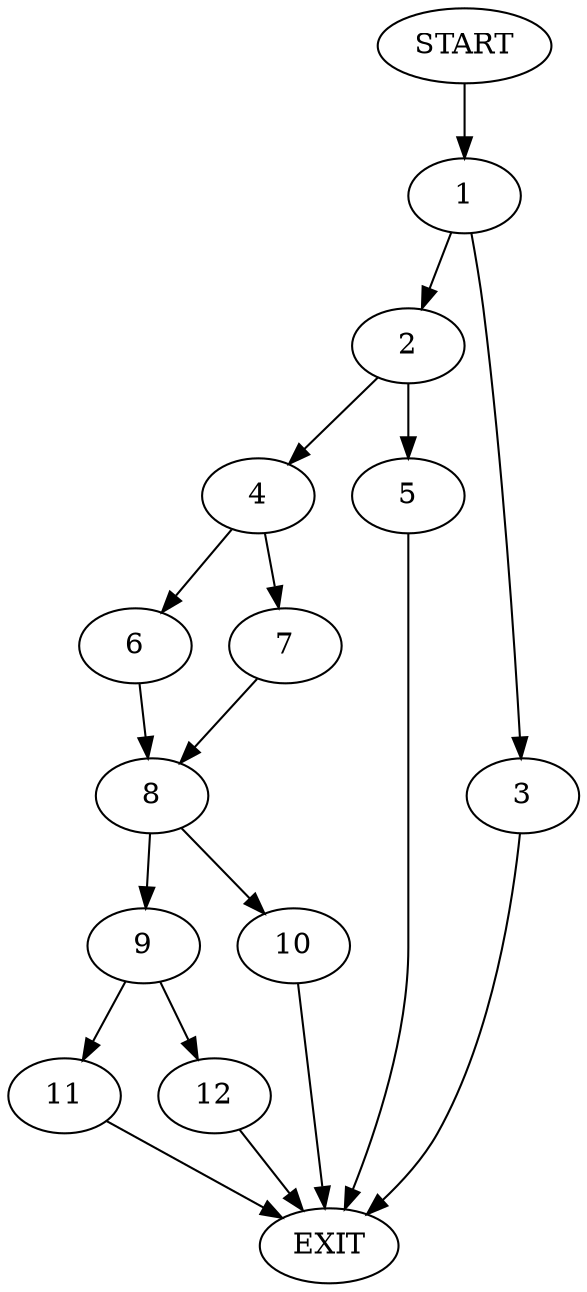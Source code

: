 digraph {
0 [label="START"]
13 [label="EXIT"]
0 -> 1
1 -> 2
1 -> 3
3 -> 13
2 -> 4
2 -> 5
5 -> 13
4 -> 6
4 -> 7
6 -> 8
7 -> 8
8 -> 9
8 -> 10
9 -> 11
9 -> 12
10 -> 13
12 -> 13
11 -> 13
}
